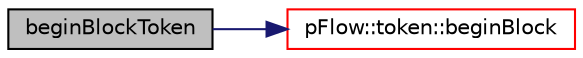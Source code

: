 digraph "beginBlockToken"
{
 // LATEX_PDF_SIZE
  edge [fontname="Helvetica",fontsize="10",labelfontname="Helvetica",labelfontsize="10"];
  node [fontname="Helvetica",fontsize="10",shape=record];
  rankdir="LR";
  Node1 [label="beginBlockToken",height=0.2,width=0.4,color="black", fillcolor="grey75", style="filled", fontcolor="black",tooltip=" "];
  Node1 -> Node2 [color="midnightblue",fontsize="10",style="solid",fontname="Helvetica"];
  Node2 [label="pFlow::token::beginBlock",height=0.2,width=0.4,color="red", fillcolor="white", style="filled",URL="$classpFlow_1_1token.html#a7dfd1da794139ffad895b3df4cace4b3",tooltip=" "];
}
